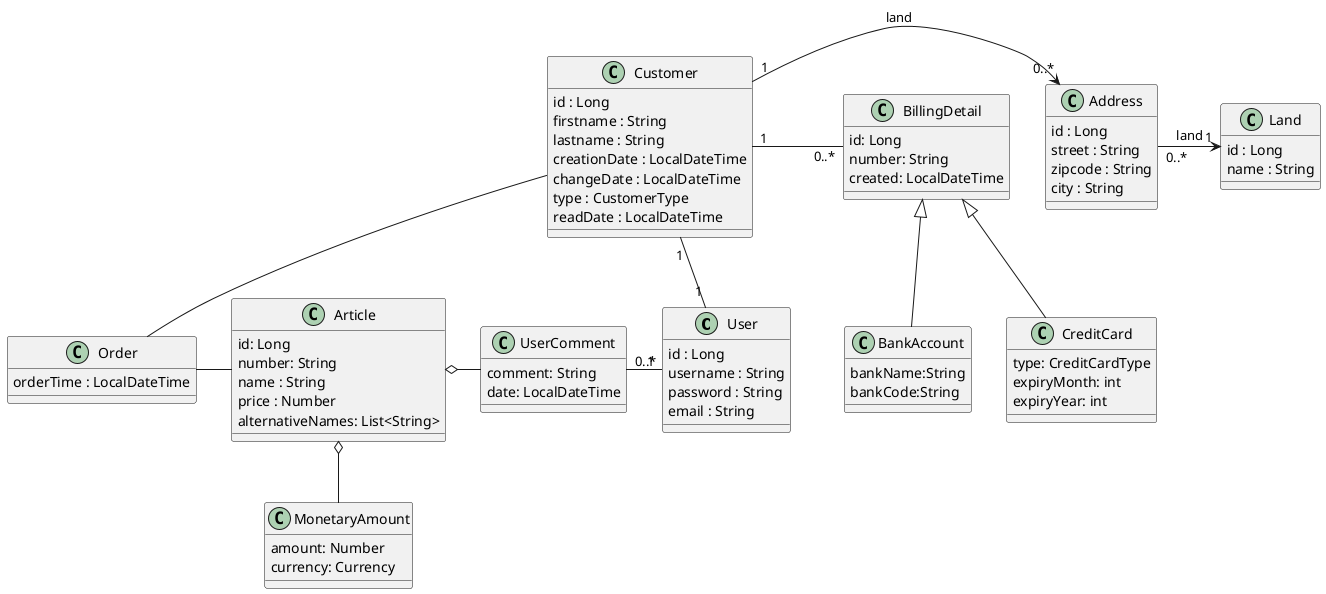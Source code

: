 @startuml
class User {
   id : Long
   username : String
   password : String
   email : String
}

class Customer {
    id : Long
    firstname : String
    lastname : String
    creationDate : LocalDateTime
    changeDate : LocalDateTime
    type : CustomerType
    readDate : LocalDateTime
}

class Address {
    id : Long
    street : String
    zipcode : String
    city : String
}

class Land {
    id : Long
    name : String
}

class Order {
    orderTime : LocalDateTime
}

class Article {
    id: Long
    number: String
    name : String
    price : Number
    alternativeNames: List<String>
}

class UserComment {
    comment: String
    date: LocalDateTime
}

class MonetaryAmount {
    amount: Number
    currency: Currency
}

class BillingDetail{
    id: Long
    number: String
    created: LocalDateTime
}

class BankAccount {
    bankName:String
    bankCode:String
}

class CreditCard {
    type: CreditCardType
    expiryMonth: int
    expiryYear: int
}

User "1" -down- "1" Customer
Customer "1" -right-> "0..*" Address : land
Address "0..*" -right-> "1" Land : land
Customer -down- Order
Order -right- Article
Article o-right-UserComment
UserComment "0..*" --right- "1" User
Article o-down-MonetaryAmount
Customer "1" -right- "0..*" BillingDetail : \t\t
BillingDetail <|-down- CreditCard
BillingDetail <|-down- BankAccount
@enduml